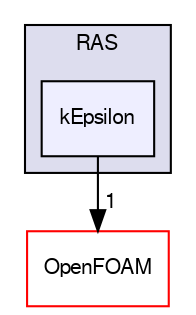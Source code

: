 digraph "src/turbulenceModels/compressible/RAS/kEpsilon" {
  bgcolor=transparent;
  compound=true
  node [ fontsize="10", fontname="FreeSans"];
  edge [ labelfontsize="10", labelfontname="FreeSans"];
  subgraph clusterdir_6cad2976a3dc5b3cc78cf862aa6ed72d {
    graph [ bgcolor="#ddddee", pencolor="black", label="RAS" fontname="FreeSans", fontsize="10", URL="dir_6cad2976a3dc5b3cc78cf862aa6ed72d.html"]
  dir_1728a4a4f254052d9e5b8692e0f21b05 [shape=box, label="kEpsilon", style="filled", fillcolor="#eeeeff", pencolor="black", URL="dir_1728a4a4f254052d9e5b8692e0f21b05.html"];
  }
  dir_c5473ff19b20e6ec4dfe5c310b3778a8 [shape=box label="OpenFOAM" color="red" URL="dir_c5473ff19b20e6ec4dfe5c310b3778a8.html"];
  dir_1728a4a4f254052d9e5b8692e0f21b05->dir_c5473ff19b20e6ec4dfe5c310b3778a8 [headlabel="1", labeldistance=1.5 headhref="dir_002926_001732.html"];
}
